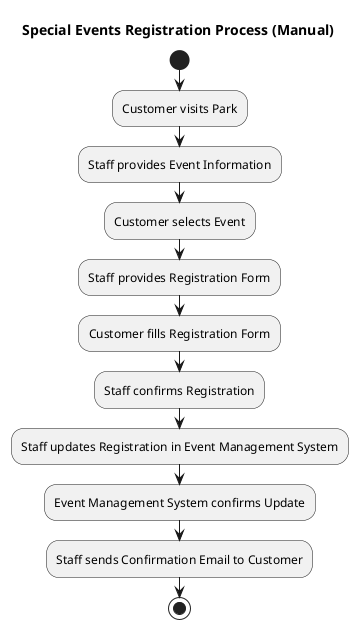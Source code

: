 @startuml
title Special Events Registration Process (Manual)

start

:Customer visits Park;
:Staff provides Event Information;
:Customer selects Event;
:Staff provides Registration Form;
:Customer fills Registration Form;
:Staff confirms Registration;
:Staff updates Registration in Event Management System;
:Event Management System confirms Update;
:Staff sends Confirmation Email to Customer;

stop

@enduml

